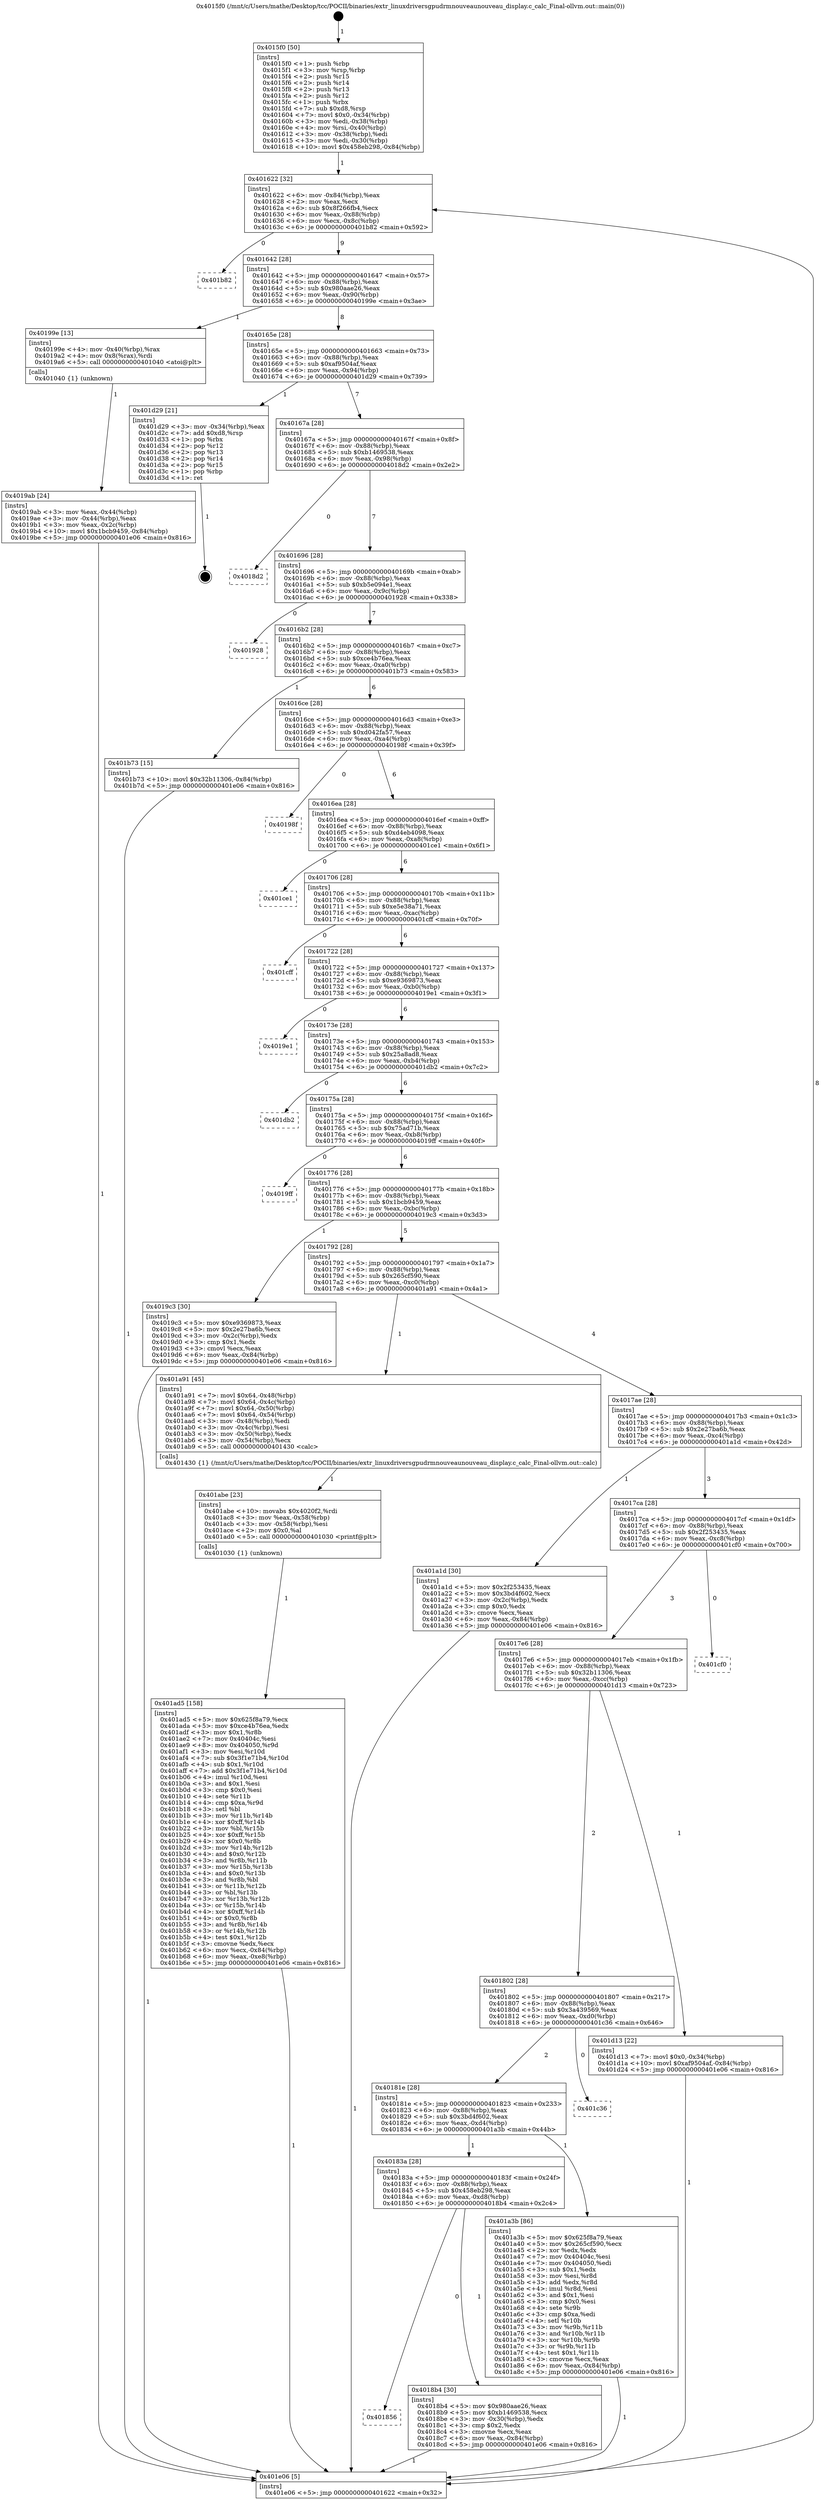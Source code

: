digraph "0x4015f0" {
  label = "0x4015f0 (/mnt/c/Users/mathe/Desktop/tcc/POCII/binaries/extr_linuxdriversgpudrmnouveaunouveau_display.c_calc_Final-ollvm.out::main(0))"
  labelloc = "t"
  node[shape=record]

  Entry [label="",width=0.3,height=0.3,shape=circle,fillcolor=black,style=filled]
  "0x401622" [label="{
     0x401622 [32]\l
     | [instrs]\l
     &nbsp;&nbsp;0x401622 \<+6\>: mov -0x84(%rbp),%eax\l
     &nbsp;&nbsp;0x401628 \<+2\>: mov %eax,%ecx\l
     &nbsp;&nbsp;0x40162a \<+6\>: sub $0x8f266fb4,%ecx\l
     &nbsp;&nbsp;0x401630 \<+6\>: mov %eax,-0x88(%rbp)\l
     &nbsp;&nbsp;0x401636 \<+6\>: mov %ecx,-0x8c(%rbp)\l
     &nbsp;&nbsp;0x40163c \<+6\>: je 0000000000401b82 \<main+0x592\>\l
  }"]
  "0x401b82" [label="{
     0x401b82\l
  }", style=dashed]
  "0x401642" [label="{
     0x401642 [28]\l
     | [instrs]\l
     &nbsp;&nbsp;0x401642 \<+5\>: jmp 0000000000401647 \<main+0x57\>\l
     &nbsp;&nbsp;0x401647 \<+6\>: mov -0x88(%rbp),%eax\l
     &nbsp;&nbsp;0x40164d \<+5\>: sub $0x980aae26,%eax\l
     &nbsp;&nbsp;0x401652 \<+6\>: mov %eax,-0x90(%rbp)\l
     &nbsp;&nbsp;0x401658 \<+6\>: je 000000000040199e \<main+0x3ae\>\l
  }"]
  Exit [label="",width=0.3,height=0.3,shape=circle,fillcolor=black,style=filled,peripheries=2]
  "0x40199e" [label="{
     0x40199e [13]\l
     | [instrs]\l
     &nbsp;&nbsp;0x40199e \<+4\>: mov -0x40(%rbp),%rax\l
     &nbsp;&nbsp;0x4019a2 \<+4\>: mov 0x8(%rax),%rdi\l
     &nbsp;&nbsp;0x4019a6 \<+5\>: call 0000000000401040 \<atoi@plt\>\l
     | [calls]\l
     &nbsp;&nbsp;0x401040 \{1\} (unknown)\l
  }"]
  "0x40165e" [label="{
     0x40165e [28]\l
     | [instrs]\l
     &nbsp;&nbsp;0x40165e \<+5\>: jmp 0000000000401663 \<main+0x73\>\l
     &nbsp;&nbsp;0x401663 \<+6\>: mov -0x88(%rbp),%eax\l
     &nbsp;&nbsp;0x401669 \<+5\>: sub $0xaf9504af,%eax\l
     &nbsp;&nbsp;0x40166e \<+6\>: mov %eax,-0x94(%rbp)\l
     &nbsp;&nbsp;0x401674 \<+6\>: je 0000000000401d29 \<main+0x739\>\l
  }"]
  "0x401ad5" [label="{
     0x401ad5 [158]\l
     | [instrs]\l
     &nbsp;&nbsp;0x401ad5 \<+5\>: mov $0x625f8a79,%ecx\l
     &nbsp;&nbsp;0x401ada \<+5\>: mov $0xce4b76ea,%edx\l
     &nbsp;&nbsp;0x401adf \<+3\>: mov $0x1,%r8b\l
     &nbsp;&nbsp;0x401ae2 \<+7\>: mov 0x40404c,%esi\l
     &nbsp;&nbsp;0x401ae9 \<+8\>: mov 0x404050,%r9d\l
     &nbsp;&nbsp;0x401af1 \<+3\>: mov %esi,%r10d\l
     &nbsp;&nbsp;0x401af4 \<+7\>: sub $0x3f1e71b4,%r10d\l
     &nbsp;&nbsp;0x401afb \<+4\>: sub $0x1,%r10d\l
     &nbsp;&nbsp;0x401aff \<+7\>: add $0x3f1e71b4,%r10d\l
     &nbsp;&nbsp;0x401b06 \<+4\>: imul %r10d,%esi\l
     &nbsp;&nbsp;0x401b0a \<+3\>: and $0x1,%esi\l
     &nbsp;&nbsp;0x401b0d \<+3\>: cmp $0x0,%esi\l
     &nbsp;&nbsp;0x401b10 \<+4\>: sete %r11b\l
     &nbsp;&nbsp;0x401b14 \<+4\>: cmp $0xa,%r9d\l
     &nbsp;&nbsp;0x401b18 \<+3\>: setl %bl\l
     &nbsp;&nbsp;0x401b1b \<+3\>: mov %r11b,%r14b\l
     &nbsp;&nbsp;0x401b1e \<+4\>: xor $0xff,%r14b\l
     &nbsp;&nbsp;0x401b22 \<+3\>: mov %bl,%r15b\l
     &nbsp;&nbsp;0x401b25 \<+4\>: xor $0xff,%r15b\l
     &nbsp;&nbsp;0x401b29 \<+4\>: xor $0x0,%r8b\l
     &nbsp;&nbsp;0x401b2d \<+3\>: mov %r14b,%r12b\l
     &nbsp;&nbsp;0x401b30 \<+4\>: and $0x0,%r12b\l
     &nbsp;&nbsp;0x401b34 \<+3\>: and %r8b,%r11b\l
     &nbsp;&nbsp;0x401b37 \<+3\>: mov %r15b,%r13b\l
     &nbsp;&nbsp;0x401b3a \<+4\>: and $0x0,%r13b\l
     &nbsp;&nbsp;0x401b3e \<+3\>: and %r8b,%bl\l
     &nbsp;&nbsp;0x401b41 \<+3\>: or %r11b,%r12b\l
     &nbsp;&nbsp;0x401b44 \<+3\>: or %bl,%r13b\l
     &nbsp;&nbsp;0x401b47 \<+3\>: xor %r13b,%r12b\l
     &nbsp;&nbsp;0x401b4a \<+3\>: or %r15b,%r14b\l
     &nbsp;&nbsp;0x401b4d \<+4\>: xor $0xff,%r14b\l
     &nbsp;&nbsp;0x401b51 \<+4\>: or $0x0,%r8b\l
     &nbsp;&nbsp;0x401b55 \<+3\>: and %r8b,%r14b\l
     &nbsp;&nbsp;0x401b58 \<+3\>: or %r14b,%r12b\l
     &nbsp;&nbsp;0x401b5b \<+4\>: test $0x1,%r12b\l
     &nbsp;&nbsp;0x401b5f \<+3\>: cmovne %edx,%ecx\l
     &nbsp;&nbsp;0x401b62 \<+6\>: mov %ecx,-0x84(%rbp)\l
     &nbsp;&nbsp;0x401b68 \<+6\>: mov %eax,-0xe8(%rbp)\l
     &nbsp;&nbsp;0x401b6e \<+5\>: jmp 0000000000401e06 \<main+0x816\>\l
  }"]
  "0x401d29" [label="{
     0x401d29 [21]\l
     | [instrs]\l
     &nbsp;&nbsp;0x401d29 \<+3\>: mov -0x34(%rbp),%eax\l
     &nbsp;&nbsp;0x401d2c \<+7\>: add $0xd8,%rsp\l
     &nbsp;&nbsp;0x401d33 \<+1\>: pop %rbx\l
     &nbsp;&nbsp;0x401d34 \<+2\>: pop %r12\l
     &nbsp;&nbsp;0x401d36 \<+2\>: pop %r13\l
     &nbsp;&nbsp;0x401d38 \<+2\>: pop %r14\l
     &nbsp;&nbsp;0x401d3a \<+2\>: pop %r15\l
     &nbsp;&nbsp;0x401d3c \<+1\>: pop %rbp\l
     &nbsp;&nbsp;0x401d3d \<+1\>: ret\l
  }"]
  "0x40167a" [label="{
     0x40167a [28]\l
     | [instrs]\l
     &nbsp;&nbsp;0x40167a \<+5\>: jmp 000000000040167f \<main+0x8f\>\l
     &nbsp;&nbsp;0x40167f \<+6\>: mov -0x88(%rbp),%eax\l
     &nbsp;&nbsp;0x401685 \<+5\>: sub $0xb1469538,%eax\l
     &nbsp;&nbsp;0x40168a \<+6\>: mov %eax,-0x98(%rbp)\l
     &nbsp;&nbsp;0x401690 \<+6\>: je 00000000004018d2 \<main+0x2e2\>\l
  }"]
  "0x401abe" [label="{
     0x401abe [23]\l
     | [instrs]\l
     &nbsp;&nbsp;0x401abe \<+10\>: movabs $0x4020f2,%rdi\l
     &nbsp;&nbsp;0x401ac8 \<+3\>: mov %eax,-0x58(%rbp)\l
     &nbsp;&nbsp;0x401acb \<+3\>: mov -0x58(%rbp),%esi\l
     &nbsp;&nbsp;0x401ace \<+2\>: mov $0x0,%al\l
     &nbsp;&nbsp;0x401ad0 \<+5\>: call 0000000000401030 \<printf@plt\>\l
     | [calls]\l
     &nbsp;&nbsp;0x401030 \{1\} (unknown)\l
  }"]
  "0x4018d2" [label="{
     0x4018d2\l
  }", style=dashed]
  "0x401696" [label="{
     0x401696 [28]\l
     | [instrs]\l
     &nbsp;&nbsp;0x401696 \<+5\>: jmp 000000000040169b \<main+0xab\>\l
     &nbsp;&nbsp;0x40169b \<+6\>: mov -0x88(%rbp),%eax\l
     &nbsp;&nbsp;0x4016a1 \<+5\>: sub $0xb5e094e1,%eax\l
     &nbsp;&nbsp;0x4016a6 \<+6\>: mov %eax,-0x9c(%rbp)\l
     &nbsp;&nbsp;0x4016ac \<+6\>: je 0000000000401928 \<main+0x338\>\l
  }"]
  "0x4019ab" [label="{
     0x4019ab [24]\l
     | [instrs]\l
     &nbsp;&nbsp;0x4019ab \<+3\>: mov %eax,-0x44(%rbp)\l
     &nbsp;&nbsp;0x4019ae \<+3\>: mov -0x44(%rbp),%eax\l
     &nbsp;&nbsp;0x4019b1 \<+3\>: mov %eax,-0x2c(%rbp)\l
     &nbsp;&nbsp;0x4019b4 \<+10\>: movl $0x1bcb9459,-0x84(%rbp)\l
     &nbsp;&nbsp;0x4019be \<+5\>: jmp 0000000000401e06 \<main+0x816\>\l
  }"]
  "0x401928" [label="{
     0x401928\l
  }", style=dashed]
  "0x4016b2" [label="{
     0x4016b2 [28]\l
     | [instrs]\l
     &nbsp;&nbsp;0x4016b2 \<+5\>: jmp 00000000004016b7 \<main+0xc7\>\l
     &nbsp;&nbsp;0x4016b7 \<+6\>: mov -0x88(%rbp),%eax\l
     &nbsp;&nbsp;0x4016bd \<+5\>: sub $0xce4b76ea,%eax\l
     &nbsp;&nbsp;0x4016c2 \<+6\>: mov %eax,-0xa0(%rbp)\l
     &nbsp;&nbsp;0x4016c8 \<+6\>: je 0000000000401b73 \<main+0x583\>\l
  }"]
  "0x4015f0" [label="{
     0x4015f0 [50]\l
     | [instrs]\l
     &nbsp;&nbsp;0x4015f0 \<+1\>: push %rbp\l
     &nbsp;&nbsp;0x4015f1 \<+3\>: mov %rsp,%rbp\l
     &nbsp;&nbsp;0x4015f4 \<+2\>: push %r15\l
     &nbsp;&nbsp;0x4015f6 \<+2\>: push %r14\l
     &nbsp;&nbsp;0x4015f8 \<+2\>: push %r13\l
     &nbsp;&nbsp;0x4015fa \<+2\>: push %r12\l
     &nbsp;&nbsp;0x4015fc \<+1\>: push %rbx\l
     &nbsp;&nbsp;0x4015fd \<+7\>: sub $0xd8,%rsp\l
     &nbsp;&nbsp;0x401604 \<+7\>: movl $0x0,-0x34(%rbp)\l
     &nbsp;&nbsp;0x40160b \<+3\>: mov %edi,-0x38(%rbp)\l
     &nbsp;&nbsp;0x40160e \<+4\>: mov %rsi,-0x40(%rbp)\l
     &nbsp;&nbsp;0x401612 \<+3\>: mov -0x38(%rbp),%edi\l
     &nbsp;&nbsp;0x401615 \<+3\>: mov %edi,-0x30(%rbp)\l
     &nbsp;&nbsp;0x401618 \<+10\>: movl $0x458eb298,-0x84(%rbp)\l
  }"]
  "0x401b73" [label="{
     0x401b73 [15]\l
     | [instrs]\l
     &nbsp;&nbsp;0x401b73 \<+10\>: movl $0x32b11306,-0x84(%rbp)\l
     &nbsp;&nbsp;0x401b7d \<+5\>: jmp 0000000000401e06 \<main+0x816\>\l
  }"]
  "0x4016ce" [label="{
     0x4016ce [28]\l
     | [instrs]\l
     &nbsp;&nbsp;0x4016ce \<+5\>: jmp 00000000004016d3 \<main+0xe3\>\l
     &nbsp;&nbsp;0x4016d3 \<+6\>: mov -0x88(%rbp),%eax\l
     &nbsp;&nbsp;0x4016d9 \<+5\>: sub $0xd042fa57,%eax\l
     &nbsp;&nbsp;0x4016de \<+6\>: mov %eax,-0xa4(%rbp)\l
     &nbsp;&nbsp;0x4016e4 \<+6\>: je 000000000040198f \<main+0x39f\>\l
  }"]
  "0x401e06" [label="{
     0x401e06 [5]\l
     | [instrs]\l
     &nbsp;&nbsp;0x401e06 \<+5\>: jmp 0000000000401622 \<main+0x32\>\l
  }"]
  "0x40198f" [label="{
     0x40198f\l
  }", style=dashed]
  "0x4016ea" [label="{
     0x4016ea [28]\l
     | [instrs]\l
     &nbsp;&nbsp;0x4016ea \<+5\>: jmp 00000000004016ef \<main+0xff\>\l
     &nbsp;&nbsp;0x4016ef \<+6\>: mov -0x88(%rbp),%eax\l
     &nbsp;&nbsp;0x4016f5 \<+5\>: sub $0xd4eb4098,%eax\l
     &nbsp;&nbsp;0x4016fa \<+6\>: mov %eax,-0xa8(%rbp)\l
     &nbsp;&nbsp;0x401700 \<+6\>: je 0000000000401ce1 \<main+0x6f1\>\l
  }"]
  "0x401856" [label="{
     0x401856\l
  }", style=dashed]
  "0x401ce1" [label="{
     0x401ce1\l
  }", style=dashed]
  "0x401706" [label="{
     0x401706 [28]\l
     | [instrs]\l
     &nbsp;&nbsp;0x401706 \<+5\>: jmp 000000000040170b \<main+0x11b\>\l
     &nbsp;&nbsp;0x40170b \<+6\>: mov -0x88(%rbp),%eax\l
     &nbsp;&nbsp;0x401711 \<+5\>: sub $0xe5e38a71,%eax\l
     &nbsp;&nbsp;0x401716 \<+6\>: mov %eax,-0xac(%rbp)\l
     &nbsp;&nbsp;0x40171c \<+6\>: je 0000000000401cff \<main+0x70f\>\l
  }"]
  "0x4018b4" [label="{
     0x4018b4 [30]\l
     | [instrs]\l
     &nbsp;&nbsp;0x4018b4 \<+5\>: mov $0x980aae26,%eax\l
     &nbsp;&nbsp;0x4018b9 \<+5\>: mov $0xb1469538,%ecx\l
     &nbsp;&nbsp;0x4018be \<+3\>: mov -0x30(%rbp),%edx\l
     &nbsp;&nbsp;0x4018c1 \<+3\>: cmp $0x2,%edx\l
     &nbsp;&nbsp;0x4018c4 \<+3\>: cmovne %ecx,%eax\l
     &nbsp;&nbsp;0x4018c7 \<+6\>: mov %eax,-0x84(%rbp)\l
     &nbsp;&nbsp;0x4018cd \<+5\>: jmp 0000000000401e06 \<main+0x816\>\l
  }"]
  "0x401cff" [label="{
     0x401cff\l
  }", style=dashed]
  "0x401722" [label="{
     0x401722 [28]\l
     | [instrs]\l
     &nbsp;&nbsp;0x401722 \<+5\>: jmp 0000000000401727 \<main+0x137\>\l
     &nbsp;&nbsp;0x401727 \<+6\>: mov -0x88(%rbp),%eax\l
     &nbsp;&nbsp;0x40172d \<+5\>: sub $0xe9369873,%eax\l
     &nbsp;&nbsp;0x401732 \<+6\>: mov %eax,-0xb0(%rbp)\l
     &nbsp;&nbsp;0x401738 \<+6\>: je 00000000004019e1 \<main+0x3f1\>\l
  }"]
  "0x40183a" [label="{
     0x40183a [28]\l
     | [instrs]\l
     &nbsp;&nbsp;0x40183a \<+5\>: jmp 000000000040183f \<main+0x24f\>\l
     &nbsp;&nbsp;0x40183f \<+6\>: mov -0x88(%rbp),%eax\l
     &nbsp;&nbsp;0x401845 \<+5\>: sub $0x458eb298,%eax\l
     &nbsp;&nbsp;0x40184a \<+6\>: mov %eax,-0xd8(%rbp)\l
     &nbsp;&nbsp;0x401850 \<+6\>: je 00000000004018b4 \<main+0x2c4\>\l
  }"]
  "0x4019e1" [label="{
     0x4019e1\l
  }", style=dashed]
  "0x40173e" [label="{
     0x40173e [28]\l
     | [instrs]\l
     &nbsp;&nbsp;0x40173e \<+5\>: jmp 0000000000401743 \<main+0x153\>\l
     &nbsp;&nbsp;0x401743 \<+6\>: mov -0x88(%rbp),%eax\l
     &nbsp;&nbsp;0x401749 \<+5\>: sub $0x25a8ad8,%eax\l
     &nbsp;&nbsp;0x40174e \<+6\>: mov %eax,-0xb4(%rbp)\l
     &nbsp;&nbsp;0x401754 \<+6\>: je 0000000000401db2 \<main+0x7c2\>\l
  }"]
  "0x401a3b" [label="{
     0x401a3b [86]\l
     | [instrs]\l
     &nbsp;&nbsp;0x401a3b \<+5\>: mov $0x625f8a79,%eax\l
     &nbsp;&nbsp;0x401a40 \<+5\>: mov $0x265cf590,%ecx\l
     &nbsp;&nbsp;0x401a45 \<+2\>: xor %edx,%edx\l
     &nbsp;&nbsp;0x401a47 \<+7\>: mov 0x40404c,%esi\l
     &nbsp;&nbsp;0x401a4e \<+7\>: mov 0x404050,%edi\l
     &nbsp;&nbsp;0x401a55 \<+3\>: sub $0x1,%edx\l
     &nbsp;&nbsp;0x401a58 \<+3\>: mov %esi,%r8d\l
     &nbsp;&nbsp;0x401a5b \<+3\>: add %edx,%r8d\l
     &nbsp;&nbsp;0x401a5e \<+4\>: imul %r8d,%esi\l
     &nbsp;&nbsp;0x401a62 \<+3\>: and $0x1,%esi\l
     &nbsp;&nbsp;0x401a65 \<+3\>: cmp $0x0,%esi\l
     &nbsp;&nbsp;0x401a68 \<+4\>: sete %r9b\l
     &nbsp;&nbsp;0x401a6c \<+3\>: cmp $0xa,%edi\l
     &nbsp;&nbsp;0x401a6f \<+4\>: setl %r10b\l
     &nbsp;&nbsp;0x401a73 \<+3\>: mov %r9b,%r11b\l
     &nbsp;&nbsp;0x401a76 \<+3\>: and %r10b,%r11b\l
     &nbsp;&nbsp;0x401a79 \<+3\>: xor %r10b,%r9b\l
     &nbsp;&nbsp;0x401a7c \<+3\>: or %r9b,%r11b\l
     &nbsp;&nbsp;0x401a7f \<+4\>: test $0x1,%r11b\l
     &nbsp;&nbsp;0x401a83 \<+3\>: cmovne %ecx,%eax\l
     &nbsp;&nbsp;0x401a86 \<+6\>: mov %eax,-0x84(%rbp)\l
     &nbsp;&nbsp;0x401a8c \<+5\>: jmp 0000000000401e06 \<main+0x816\>\l
  }"]
  "0x401db2" [label="{
     0x401db2\l
  }", style=dashed]
  "0x40175a" [label="{
     0x40175a [28]\l
     | [instrs]\l
     &nbsp;&nbsp;0x40175a \<+5\>: jmp 000000000040175f \<main+0x16f\>\l
     &nbsp;&nbsp;0x40175f \<+6\>: mov -0x88(%rbp),%eax\l
     &nbsp;&nbsp;0x401765 \<+5\>: sub $0x75ad71b,%eax\l
     &nbsp;&nbsp;0x40176a \<+6\>: mov %eax,-0xb8(%rbp)\l
     &nbsp;&nbsp;0x401770 \<+6\>: je 00000000004019ff \<main+0x40f\>\l
  }"]
  "0x40181e" [label="{
     0x40181e [28]\l
     | [instrs]\l
     &nbsp;&nbsp;0x40181e \<+5\>: jmp 0000000000401823 \<main+0x233\>\l
     &nbsp;&nbsp;0x401823 \<+6\>: mov -0x88(%rbp),%eax\l
     &nbsp;&nbsp;0x401829 \<+5\>: sub $0x3bd4f602,%eax\l
     &nbsp;&nbsp;0x40182e \<+6\>: mov %eax,-0xd4(%rbp)\l
     &nbsp;&nbsp;0x401834 \<+6\>: je 0000000000401a3b \<main+0x44b\>\l
  }"]
  "0x4019ff" [label="{
     0x4019ff\l
  }", style=dashed]
  "0x401776" [label="{
     0x401776 [28]\l
     | [instrs]\l
     &nbsp;&nbsp;0x401776 \<+5\>: jmp 000000000040177b \<main+0x18b\>\l
     &nbsp;&nbsp;0x40177b \<+6\>: mov -0x88(%rbp),%eax\l
     &nbsp;&nbsp;0x401781 \<+5\>: sub $0x1bcb9459,%eax\l
     &nbsp;&nbsp;0x401786 \<+6\>: mov %eax,-0xbc(%rbp)\l
     &nbsp;&nbsp;0x40178c \<+6\>: je 00000000004019c3 \<main+0x3d3\>\l
  }"]
  "0x401c36" [label="{
     0x401c36\l
  }", style=dashed]
  "0x4019c3" [label="{
     0x4019c3 [30]\l
     | [instrs]\l
     &nbsp;&nbsp;0x4019c3 \<+5\>: mov $0xe9369873,%eax\l
     &nbsp;&nbsp;0x4019c8 \<+5\>: mov $0x2e27ba6b,%ecx\l
     &nbsp;&nbsp;0x4019cd \<+3\>: mov -0x2c(%rbp),%edx\l
     &nbsp;&nbsp;0x4019d0 \<+3\>: cmp $0x1,%edx\l
     &nbsp;&nbsp;0x4019d3 \<+3\>: cmovl %ecx,%eax\l
     &nbsp;&nbsp;0x4019d6 \<+6\>: mov %eax,-0x84(%rbp)\l
     &nbsp;&nbsp;0x4019dc \<+5\>: jmp 0000000000401e06 \<main+0x816\>\l
  }"]
  "0x401792" [label="{
     0x401792 [28]\l
     | [instrs]\l
     &nbsp;&nbsp;0x401792 \<+5\>: jmp 0000000000401797 \<main+0x1a7\>\l
     &nbsp;&nbsp;0x401797 \<+6\>: mov -0x88(%rbp),%eax\l
     &nbsp;&nbsp;0x40179d \<+5\>: sub $0x265cf590,%eax\l
     &nbsp;&nbsp;0x4017a2 \<+6\>: mov %eax,-0xc0(%rbp)\l
     &nbsp;&nbsp;0x4017a8 \<+6\>: je 0000000000401a91 \<main+0x4a1\>\l
  }"]
  "0x401802" [label="{
     0x401802 [28]\l
     | [instrs]\l
     &nbsp;&nbsp;0x401802 \<+5\>: jmp 0000000000401807 \<main+0x217\>\l
     &nbsp;&nbsp;0x401807 \<+6\>: mov -0x88(%rbp),%eax\l
     &nbsp;&nbsp;0x40180d \<+5\>: sub $0x3a439569,%eax\l
     &nbsp;&nbsp;0x401812 \<+6\>: mov %eax,-0xd0(%rbp)\l
     &nbsp;&nbsp;0x401818 \<+6\>: je 0000000000401c36 \<main+0x646\>\l
  }"]
  "0x401a91" [label="{
     0x401a91 [45]\l
     | [instrs]\l
     &nbsp;&nbsp;0x401a91 \<+7\>: movl $0x64,-0x48(%rbp)\l
     &nbsp;&nbsp;0x401a98 \<+7\>: movl $0x64,-0x4c(%rbp)\l
     &nbsp;&nbsp;0x401a9f \<+7\>: movl $0x64,-0x50(%rbp)\l
     &nbsp;&nbsp;0x401aa6 \<+7\>: movl $0x64,-0x54(%rbp)\l
     &nbsp;&nbsp;0x401aad \<+3\>: mov -0x48(%rbp),%edi\l
     &nbsp;&nbsp;0x401ab0 \<+3\>: mov -0x4c(%rbp),%esi\l
     &nbsp;&nbsp;0x401ab3 \<+3\>: mov -0x50(%rbp),%edx\l
     &nbsp;&nbsp;0x401ab6 \<+3\>: mov -0x54(%rbp),%ecx\l
     &nbsp;&nbsp;0x401ab9 \<+5\>: call 0000000000401430 \<calc\>\l
     | [calls]\l
     &nbsp;&nbsp;0x401430 \{1\} (/mnt/c/Users/mathe/Desktop/tcc/POCII/binaries/extr_linuxdriversgpudrmnouveaunouveau_display.c_calc_Final-ollvm.out::calc)\l
  }"]
  "0x4017ae" [label="{
     0x4017ae [28]\l
     | [instrs]\l
     &nbsp;&nbsp;0x4017ae \<+5\>: jmp 00000000004017b3 \<main+0x1c3\>\l
     &nbsp;&nbsp;0x4017b3 \<+6\>: mov -0x88(%rbp),%eax\l
     &nbsp;&nbsp;0x4017b9 \<+5\>: sub $0x2e27ba6b,%eax\l
     &nbsp;&nbsp;0x4017be \<+6\>: mov %eax,-0xc4(%rbp)\l
     &nbsp;&nbsp;0x4017c4 \<+6\>: je 0000000000401a1d \<main+0x42d\>\l
  }"]
  "0x401d13" [label="{
     0x401d13 [22]\l
     | [instrs]\l
     &nbsp;&nbsp;0x401d13 \<+7\>: movl $0x0,-0x34(%rbp)\l
     &nbsp;&nbsp;0x401d1a \<+10\>: movl $0xaf9504af,-0x84(%rbp)\l
     &nbsp;&nbsp;0x401d24 \<+5\>: jmp 0000000000401e06 \<main+0x816\>\l
  }"]
  "0x401a1d" [label="{
     0x401a1d [30]\l
     | [instrs]\l
     &nbsp;&nbsp;0x401a1d \<+5\>: mov $0x2f253435,%eax\l
     &nbsp;&nbsp;0x401a22 \<+5\>: mov $0x3bd4f602,%ecx\l
     &nbsp;&nbsp;0x401a27 \<+3\>: mov -0x2c(%rbp),%edx\l
     &nbsp;&nbsp;0x401a2a \<+3\>: cmp $0x0,%edx\l
     &nbsp;&nbsp;0x401a2d \<+3\>: cmove %ecx,%eax\l
     &nbsp;&nbsp;0x401a30 \<+6\>: mov %eax,-0x84(%rbp)\l
     &nbsp;&nbsp;0x401a36 \<+5\>: jmp 0000000000401e06 \<main+0x816\>\l
  }"]
  "0x4017ca" [label="{
     0x4017ca [28]\l
     | [instrs]\l
     &nbsp;&nbsp;0x4017ca \<+5\>: jmp 00000000004017cf \<main+0x1df\>\l
     &nbsp;&nbsp;0x4017cf \<+6\>: mov -0x88(%rbp),%eax\l
     &nbsp;&nbsp;0x4017d5 \<+5\>: sub $0x2f253435,%eax\l
     &nbsp;&nbsp;0x4017da \<+6\>: mov %eax,-0xc8(%rbp)\l
     &nbsp;&nbsp;0x4017e0 \<+6\>: je 0000000000401cf0 \<main+0x700\>\l
  }"]
  "0x4017e6" [label="{
     0x4017e6 [28]\l
     | [instrs]\l
     &nbsp;&nbsp;0x4017e6 \<+5\>: jmp 00000000004017eb \<main+0x1fb\>\l
     &nbsp;&nbsp;0x4017eb \<+6\>: mov -0x88(%rbp),%eax\l
     &nbsp;&nbsp;0x4017f1 \<+5\>: sub $0x32b11306,%eax\l
     &nbsp;&nbsp;0x4017f6 \<+6\>: mov %eax,-0xcc(%rbp)\l
     &nbsp;&nbsp;0x4017fc \<+6\>: je 0000000000401d13 \<main+0x723\>\l
  }"]
  "0x401cf0" [label="{
     0x401cf0\l
  }", style=dashed]
  Entry -> "0x4015f0" [label=" 1"]
  "0x401622" -> "0x401b82" [label=" 0"]
  "0x401622" -> "0x401642" [label=" 9"]
  "0x401d29" -> Exit [label=" 1"]
  "0x401642" -> "0x40199e" [label=" 1"]
  "0x401642" -> "0x40165e" [label=" 8"]
  "0x401d13" -> "0x401e06" [label=" 1"]
  "0x40165e" -> "0x401d29" [label=" 1"]
  "0x40165e" -> "0x40167a" [label=" 7"]
  "0x401b73" -> "0x401e06" [label=" 1"]
  "0x40167a" -> "0x4018d2" [label=" 0"]
  "0x40167a" -> "0x401696" [label=" 7"]
  "0x401ad5" -> "0x401e06" [label=" 1"]
  "0x401696" -> "0x401928" [label=" 0"]
  "0x401696" -> "0x4016b2" [label=" 7"]
  "0x401abe" -> "0x401ad5" [label=" 1"]
  "0x4016b2" -> "0x401b73" [label=" 1"]
  "0x4016b2" -> "0x4016ce" [label=" 6"]
  "0x401a91" -> "0x401abe" [label=" 1"]
  "0x4016ce" -> "0x40198f" [label=" 0"]
  "0x4016ce" -> "0x4016ea" [label=" 6"]
  "0x401a3b" -> "0x401e06" [label=" 1"]
  "0x4016ea" -> "0x401ce1" [label=" 0"]
  "0x4016ea" -> "0x401706" [label=" 6"]
  "0x401a1d" -> "0x401e06" [label=" 1"]
  "0x401706" -> "0x401cff" [label=" 0"]
  "0x401706" -> "0x401722" [label=" 6"]
  "0x4019c3" -> "0x401e06" [label=" 1"]
  "0x401722" -> "0x4019e1" [label=" 0"]
  "0x401722" -> "0x40173e" [label=" 6"]
  "0x40199e" -> "0x4019ab" [label=" 1"]
  "0x40173e" -> "0x401db2" [label=" 0"]
  "0x40173e" -> "0x40175a" [label=" 6"]
  "0x401e06" -> "0x401622" [label=" 8"]
  "0x40175a" -> "0x4019ff" [label=" 0"]
  "0x40175a" -> "0x401776" [label=" 6"]
  "0x4018b4" -> "0x401e06" [label=" 1"]
  "0x401776" -> "0x4019c3" [label=" 1"]
  "0x401776" -> "0x401792" [label=" 5"]
  "0x40183a" -> "0x401856" [label=" 0"]
  "0x401792" -> "0x401a91" [label=" 1"]
  "0x401792" -> "0x4017ae" [label=" 4"]
  "0x4019ab" -> "0x401e06" [label=" 1"]
  "0x4017ae" -> "0x401a1d" [label=" 1"]
  "0x4017ae" -> "0x4017ca" [label=" 3"]
  "0x40181e" -> "0x40183a" [label=" 1"]
  "0x4017ca" -> "0x401cf0" [label=" 0"]
  "0x4017ca" -> "0x4017e6" [label=" 3"]
  "0x40181e" -> "0x401a3b" [label=" 1"]
  "0x4017e6" -> "0x401d13" [label=" 1"]
  "0x4017e6" -> "0x401802" [label=" 2"]
  "0x40183a" -> "0x4018b4" [label=" 1"]
  "0x401802" -> "0x401c36" [label=" 0"]
  "0x401802" -> "0x40181e" [label=" 2"]
  "0x4015f0" -> "0x401622" [label=" 1"]
}
